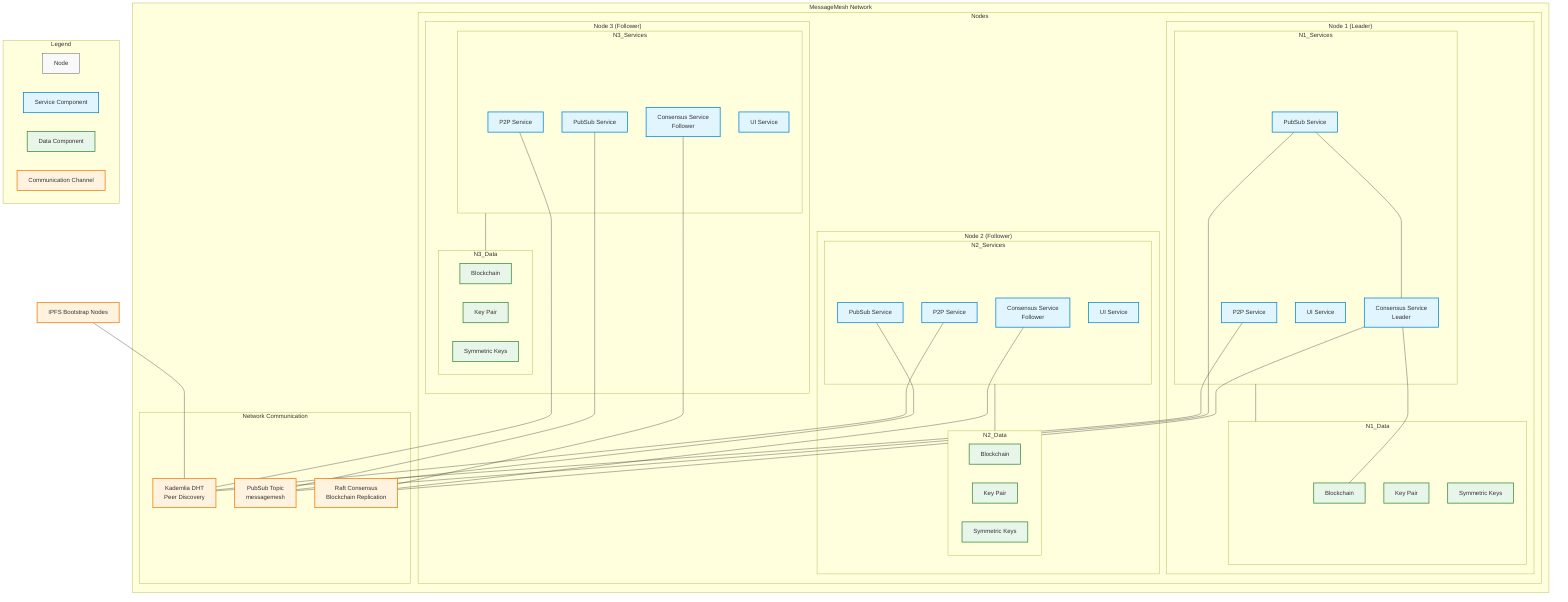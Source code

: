 flowchart TD
    %% Define node styles
    classDef nodeStyle fill:#f9f9f9,stroke:#333,stroke-width:1px
    classDef serviceStyle fill:#e1f5fe,stroke:#0288d1,stroke-width:2px
    classDef dataStyle fill:#e8f5e9,stroke:#388e3c,stroke-width:2px
    classDef communicationStyle fill:#fff3e0,stroke:#f57c00,stroke-width:2px

    %% Network Nodes
    subgraph "MessageMesh Network"
        %% Nodes arranged horizontally
        subgraph Nodes["Nodes"]
            
            %% Node 1 - Full structure
            subgraph "Node 1 (Leader)"   
                subgraph "N1_Services"
                    N1_P2P["P2P Service"]
                    N1_PubSub["PubSub Service"]
                    N1_Consensus["Consensus Service<br>Leader"]
                    N1_UI["UI Service"]
                end
                
                subgraph "N1_Data"
                    N1_Blockchain["Blockchain"]
                    N1_KeyPair["Key Pair"]
                    N1_SymKeys["Symmetric Keys"]
                end
                
                %% Connect services within Node 1
                N1_Services --- N1_Data
                N1_PubSub --- N1_Consensus
                N1_Consensus --- N1_Blockchain
            end
            
            %% Node 2 - Simplified
            subgraph "Node 2 (Follower)"                
                subgraph "N2_Services"
                    N2_P2P["P2P Service"]
                    N2_PubSub["PubSub Service"]
                    N2_Consensus["Consensus Service<br>Follower"]
                    N2_UI["UI Service"]
                end
                
                subgraph "N2_Data"
                    N2_Blockchain["Blockchain"]
                    N2_KeyPair["Key Pair"]
                    N2_SymKeys["Symmetric Keys"]
                end
                
                %% Connect services within Node 2
                N2_Services --- N2_Data
            end
            
            %% Node 3 - Simplified
            subgraph "Node 3 (Follower)"
                subgraph "N3_Services"
                    N3_P2P["P2P Service"]
                    N3_PubSub["PubSub Service"]
                    N3_Consensus["Consensus Service<br>Follower"]
                    N3_UI["UI Service"]
                end
                
                subgraph "N3_Data"
                    N3_Blockchain["Blockchain"]
                    N3_KeyPair["Key Pair"]
                    N3_SymKeys["Symmetric Keys"]
                end
                
                %% Connect services within Node 3
                N3_Services --- N3_Data
            end
        end
        
        %% Force ordering with invisible link
        Nodes ~~~ NetComm
        
        %% Communication channels at the bottom
        subgraph NetComm["Network Communication"]
            P2P_DHT["Kademlia DHT<br>Peer Discovery"]
            PubSub_Topic["PubSub Topic<br>messagemesh"]
            Raft_Consensus["Raft Consensus<br>Blockchain Replication"]
        end
        
        %% Connect nodes through communication channels
        N1_P2P --- P2P_DHT
        N2_P2P --- P2P_DHT
        N3_P2P --- P2P_DHT
        
        N1_PubSub --- PubSub_Topic
        N2_PubSub --- PubSub_Topic
        N3_PubSub --- PubSub_Topic
        
        N1_Consensus --- Raft_Consensus
        N2_Consensus --- Raft_Consensus
        N3_Consensus --- Raft_Consensus
    end
    
    %% External Bootstrap Nodes
    Bootstrap["IPFS Bootstrap Nodes"]
    Bootstrap --- P2P_DHT
    
    %% Legend
    subgraph Legend
        direction LR
        L1["Node"]
        L2["Service Component"]
        L3["Data Component"]
        L4["Communication Channel"]
    end

    %% Apply styles
    class N1,N2,N3,L1 nodeStyle;
    class N1_P2P,N1_PubSub,N1_Consensus,N1_UI,N2_P2P,N2_PubSub,N2_Consensus,N2_UI,N3_P2P,N3_PubSub,N3_Consensus,N3_UI,L2 serviceStyle;
    class N1_Blockchain,N1_KeyPair,N1_SymKeys,N2_Blockchain,N2_KeyPair,N2_SymKeys,N3_Blockchain,N3_KeyPair,N3_SymKeys,L3 dataStyle;
    class P2P_DHT,PubSub_Topic,Raft_Consensus,Bootstrap,L4 communicationStyle;